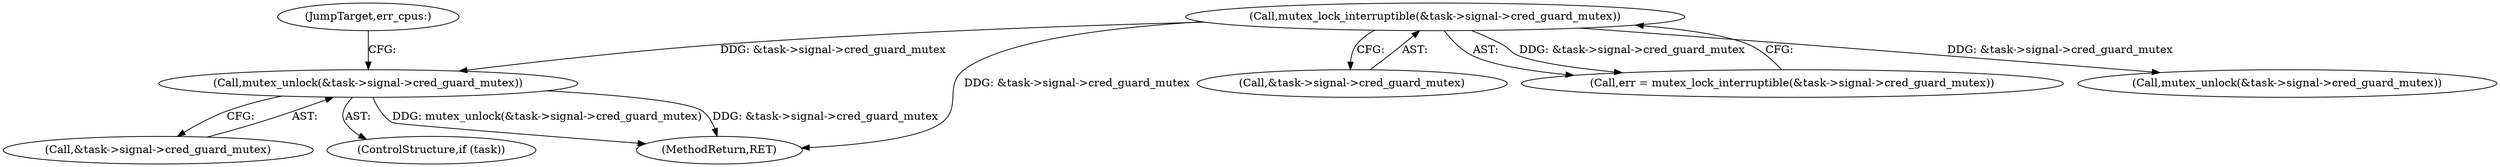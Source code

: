 digraph "0_linux_321027c1fe77f892f4ea07846aeae08cefbbb290@API" {
"1000836" [label="(Call,mutex_unlock(&task->signal->cred_guard_mutex))"];
"1000362" [label="(Call,mutex_lock_interruptible(&task->signal->cred_guard_mutex))"];
"1000843" [label="(JumpTarget,err_cpus:)"];
"1000363" [label="(Call,&task->signal->cred_guard_mutex)"];
"1000837" [label="(Call,&task->signal->cred_guard_mutex)"];
"1000360" [label="(Call,err = mutex_lock_interruptible(&task->signal->cred_guard_mutex))"];
"1000834" [label="(ControlStructure,if (task))"];
"1000836" [label="(Call,mutex_unlock(&task->signal->cred_guard_mutex))"];
"1000362" [label="(Call,mutex_lock_interruptible(&task->signal->cred_guard_mutex))"];
"1000773" [label="(Call,mutex_unlock(&task->signal->cred_guard_mutex))"];
"1000858" [label="(MethodReturn,RET)"];
"1000836" -> "1000834"  [label="AST: "];
"1000836" -> "1000837"  [label="CFG: "];
"1000837" -> "1000836"  [label="AST: "];
"1000843" -> "1000836"  [label="CFG: "];
"1000836" -> "1000858"  [label="DDG: mutex_unlock(&task->signal->cred_guard_mutex)"];
"1000836" -> "1000858"  [label="DDG: &task->signal->cred_guard_mutex"];
"1000362" -> "1000836"  [label="DDG: &task->signal->cred_guard_mutex"];
"1000362" -> "1000360"  [label="AST: "];
"1000362" -> "1000363"  [label="CFG: "];
"1000363" -> "1000362"  [label="AST: "];
"1000360" -> "1000362"  [label="CFG: "];
"1000362" -> "1000858"  [label="DDG: &task->signal->cred_guard_mutex"];
"1000362" -> "1000360"  [label="DDG: &task->signal->cred_guard_mutex"];
"1000362" -> "1000773"  [label="DDG: &task->signal->cred_guard_mutex"];
}
